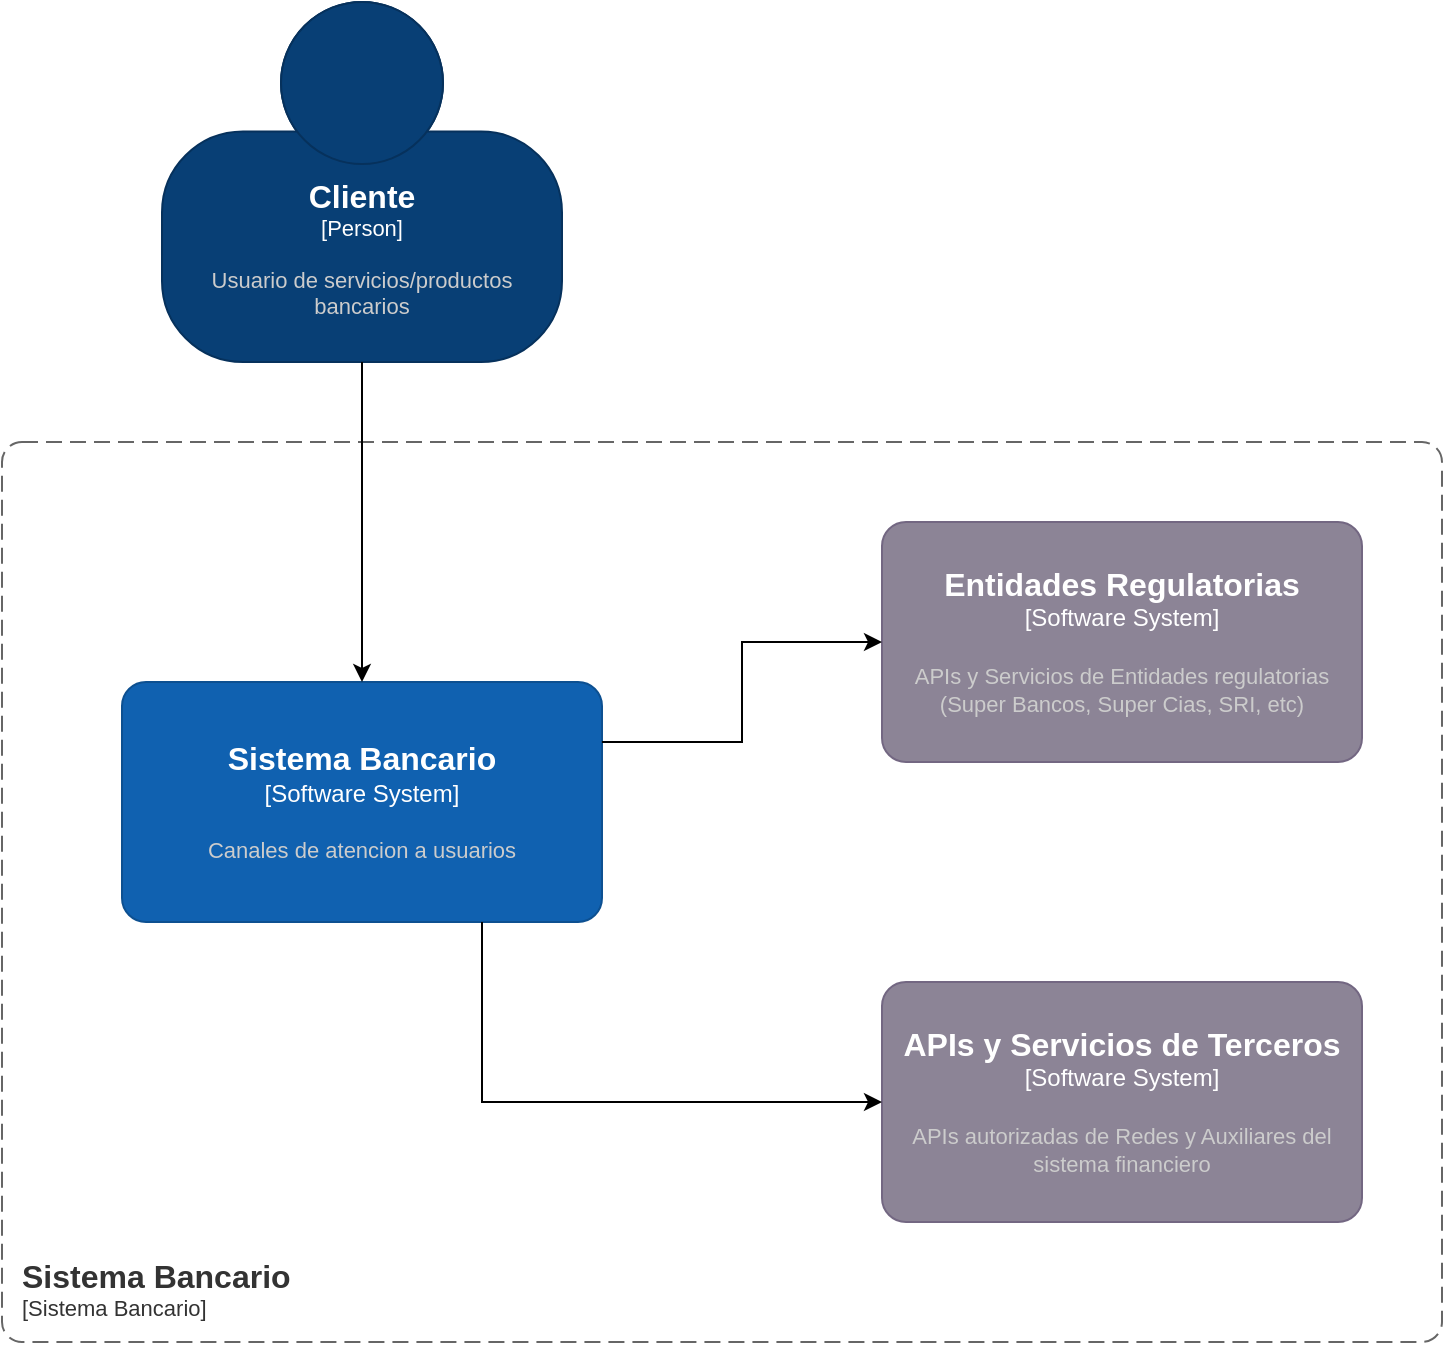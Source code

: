 <mxfile version="28.2.5" pages="3">
  <diagram name="Contexto" id="REt1OnQZIeGm6Y0kzGd5">
    <mxGraphModel dx="2143" dy="943" grid="1" gridSize="10" guides="1" tooltips="1" connect="1" arrows="1" fold="1" page="1" pageScale="1" pageWidth="827" pageHeight="1169" math="0" shadow="0">
      <root>
        <mxCell id="0" />
        <mxCell id="1" parent="0" />
        <object placeholders="1" c4Name="Sistema Bancario" c4Type="SystemScopeBoundary" c4Application="Sistema Bancario" label="&lt;font style=&quot;font-size: 16px&quot;&gt;&lt;b&gt;&lt;div style=&quot;text-align: left&quot;&gt;%c4Name%&lt;/div&gt;&lt;/b&gt;&lt;/font&gt;&lt;div style=&quot;text-align: left&quot;&gt;[%c4Application%]&lt;/div&gt;" id="plunJVfpewmC4f6KRWSO-1">
          <mxCell style="rounded=1;fontSize=11;whiteSpace=wrap;html=1;dashed=1;arcSize=20;fillColor=none;strokeColor=#666666;fontColor=#333333;labelBackgroundColor=none;align=left;verticalAlign=bottom;labelBorderColor=none;spacingTop=0;spacing=10;dashPattern=8 4;metaEdit=1;rotatable=0;perimeter=rectanglePerimeter;noLabel=0;labelPadding=0;allowArrows=0;connectable=0;expand=0;recursiveResize=0;editable=1;pointerEvents=0;absoluteArcSize=1;points=[[0.25,0,0],[0.5,0,0],[0.75,0,0],[1,0.25,0],[1,0.5,0],[1,0.75,0],[0.75,1,0],[0.5,1,0],[0.25,1,0],[0,0.75,0],[0,0.5,0],[0,0.25,0]];" vertex="1" parent="1">
            <mxGeometry x="40" y="320" width="720" height="450" as="geometry" />
          </mxCell>
        </object>
        <object placeholders="1" c4Name="Cliente" c4Type="Person" c4Description="Usuario de servicios/productos bancarios" label="&lt;font style=&quot;font-size: 16px&quot;&gt;&lt;b&gt;%c4Name%&lt;/b&gt;&lt;/font&gt;&lt;div&gt;[%c4Type%]&lt;/div&gt;&lt;br&gt;&lt;div&gt;&lt;font style=&quot;font-size: 11px&quot;&gt;&lt;font color=&quot;#cccccc&quot;&gt;%c4Description%&lt;/font&gt;&lt;/div&gt;" id="plunJVfpewmC4f6KRWSO-2">
          <mxCell style="html=1;fontSize=11;dashed=0;whiteSpace=wrap;fillColor=#083F75;strokeColor=#06315C;fontColor=#ffffff;shape=mxgraph.c4.person2;align=center;metaEdit=1;points=[[0.5,0,0],[1,0.5,0],[1,0.75,0],[0.75,1,0],[0.5,1,0],[0.25,1,0],[0,0.75,0],[0,0.5,0]];resizable=0;" vertex="1" parent="1">
            <mxGeometry x="120" y="100" width="200" height="180" as="geometry" />
          </mxCell>
        </object>
        <object placeholders="1" c4Name="Sistema Bancario" c4Type="Software System" c4Description="Canales de atencion a usuarios" label="&lt;font style=&quot;font-size: 16px&quot;&gt;&lt;b&gt;%c4Name%&lt;/b&gt;&lt;/font&gt;&lt;div&gt;[%c4Type%]&lt;/div&gt;&lt;br&gt;&lt;div&gt;&lt;font style=&quot;font-size: 11px&quot;&gt;&lt;font color=&quot;#cccccc&quot;&gt;%c4Description%&lt;/font&gt;&lt;/div&gt;" id="plunJVfpewmC4f6KRWSO-3">
          <mxCell style="rounded=1;whiteSpace=wrap;html=1;labelBackgroundColor=none;fillColor=#1061B0;fontColor=#ffffff;align=center;arcSize=10;strokeColor=#0D5091;metaEdit=1;resizable=0;points=[[0.25,0,0],[0.5,0,0],[0.75,0,0],[1,0.25,0],[1,0.5,0],[1,0.75,0],[0.75,1,0],[0.5,1,0],[0.25,1,0],[0,0.75,0],[0,0.5,0],[0,0.25,0]];" vertex="1" parent="1">
            <mxGeometry x="100" y="440" width="240" height="120" as="geometry" />
          </mxCell>
        </object>
        <object placeholders="1" c4Name="Entidades Regulatorias" c4Type="Software System" c4Description="APIs y Servicios de Entidades regulatorias (Super Bancos, Super Cias, SRI, etc)" label="&lt;font style=&quot;font-size: 16px&quot;&gt;&lt;b&gt;%c4Name%&lt;/b&gt;&lt;/font&gt;&lt;div&gt;[%c4Type%]&lt;/div&gt;&lt;br&gt;&lt;div&gt;&lt;font style=&quot;font-size: 11px&quot;&gt;&lt;font color=&quot;#cccccc&quot;&gt;%c4Description%&lt;/font&gt;&lt;/div&gt;" id="plunJVfpewmC4f6KRWSO-4">
          <mxCell style="rounded=1;whiteSpace=wrap;html=1;labelBackgroundColor=none;fillColor=#8C8496;fontColor=#ffffff;align=center;arcSize=10;strokeColor=#736782;metaEdit=1;resizable=0;points=[[0.25,0,0],[0.5,0,0],[0.75,0,0],[1,0.25,0],[1,0.5,0],[1,0.75,0],[0.75,1,0],[0.5,1,0],[0.25,1,0],[0,0.75,0],[0,0.5,0],[0,0.25,0]];" vertex="1" parent="1">
            <mxGeometry x="480" y="360" width="240" height="120" as="geometry" />
          </mxCell>
        </object>
        <object placeholders="1" c4Name="APIs y Servicios de Terceros" c4Type="Software System" c4Description="APIs autorizadas de Redes y Auxiliares del sistema financiero" label="&lt;font style=&quot;font-size: 16px&quot;&gt;&lt;b&gt;%c4Name%&lt;/b&gt;&lt;/font&gt;&lt;div&gt;[%c4Type%]&lt;/div&gt;&lt;br&gt;&lt;div&gt;&lt;font style=&quot;font-size: 11px&quot;&gt;&lt;font color=&quot;#cccccc&quot;&gt;%c4Description%&lt;/font&gt;&lt;/div&gt;" id="plunJVfpewmC4f6KRWSO-5">
          <mxCell style="rounded=1;whiteSpace=wrap;html=1;labelBackgroundColor=none;fillColor=#8C8496;fontColor=#ffffff;align=center;arcSize=10;strokeColor=#736782;metaEdit=1;resizable=0;points=[[0.25,0,0],[0.5,0,0],[0.75,0,0],[1,0.25,0],[1,0.5,0],[1,0.75,0],[0.75,1,0],[0.5,1,0],[0.25,1,0],[0,0.75,0],[0,0.5,0],[0,0.25,0]];" vertex="1" parent="1">
            <mxGeometry x="480" y="590" width="240" height="120" as="geometry" />
          </mxCell>
        </object>
        <mxCell id="plunJVfpewmC4f6KRWSO-6" style="edgeStyle=orthogonalEdgeStyle;rounded=0;orthogonalLoop=1;jettySize=auto;html=1;entryX=0.5;entryY=0;entryDx=0;entryDy=0;entryPerimeter=0;" edge="1" parent="1" source="plunJVfpewmC4f6KRWSO-2" target="plunJVfpewmC4f6KRWSO-3">
          <mxGeometry relative="1" as="geometry" />
        </mxCell>
        <mxCell id="plunJVfpewmC4f6KRWSO-7" style="edgeStyle=orthogonalEdgeStyle;rounded=0;orthogonalLoop=1;jettySize=auto;html=1;exitX=1;exitY=0.25;exitDx=0;exitDy=0;exitPerimeter=0;entryX=0;entryY=0.5;entryDx=0;entryDy=0;entryPerimeter=0;" edge="1" parent="1" source="plunJVfpewmC4f6KRWSO-3" target="plunJVfpewmC4f6KRWSO-4">
          <mxGeometry relative="1" as="geometry" />
        </mxCell>
        <mxCell id="plunJVfpewmC4f6KRWSO-8" style="edgeStyle=orthogonalEdgeStyle;rounded=0;orthogonalLoop=1;jettySize=auto;html=1;exitX=0.75;exitY=1;exitDx=0;exitDy=0;exitPerimeter=0;entryX=0;entryY=0.5;entryDx=0;entryDy=0;entryPerimeter=0;" edge="1" parent="1" source="plunJVfpewmC4f6KRWSO-3" target="plunJVfpewmC4f6KRWSO-5">
          <mxGeometry relative="1" as="geometry" />
        </mxCell>
      </root>
    </mxGraphModel>
  </diagram>
  <diagram name="Contenedores" id="vDhIhPHvvt-vUG1-oI7z">
    <mxGraphModel dx="2329" dy="1138" grid="1" gridSize="10" guides="1" tooltips="1" connect="1" arrows="1" fold="1" page="1" pageScale="1" pageWidth="827" pageHeight="1169" math="0" shadow="0">
      <root>
        <mxCell id="PppZcpFFjANqazGu-nlx-0" />
        <mxCell id="PppZcpFFjANqazGu-nlx-1" parent="PppZcpFFjANqazGu-nlx-0" />
        <mxCell id="PppZcpFFjANqazGu-nlx-2" style="edgeStyle=orthogonalEdgeStyle;rounded=0;orthogonalLoop=1;jettySize=auto;html=1;" edge="1" parent="PppZcpFFjANqazGu-nlx-1" source="PppZcpFFjANqazGu-nlx-3">
          <mxGeometry relative="1" as="geometry">
            <mxPoint x="160" y="300" as="targetPoint" />
          </mxGeometry>
        </mxCell>
        <object placeholders="1" c4Name="Cliente" c4Type="Person" c4Description="Usuario de servicios/productos bancarios" label="&lt;font style=&quot;font-size: 16px&quot;&gt;&lt;b&gt;%c4Name%&lt;/b&gt;&lt;/font&gt;&lt;div&gt;[%c4Type%]&lt;/div&gt;&lt;br&gt;&lt;div&gt;&lt;font style=&quot;font-size: 11px&quot;&gt;&lt;font color=&quot;#cccccc&quot;&gt;%c4Description%&lt;/font&gt;&lt;/div&gt;" id="PppZcpFFjANqazGu-nlx-3">
          <mxCell style="html=1;fontSize=11;dashed=0;whiteSpace=wrap;fillColor=#083F75;strokeColor=#06315C;fontColor=#ffffff;shape=mxgraph.c4.person2;align=center;metaEdit=1;points=[[0.5,0,0],[1,0.5,0],[1,0.75,0],[0.75,1,0],[0.5,1,0],[0.25,1,0],[0,0.75,0],[0,0.5,0]];resizable=0;" vertex="1" parent="PppZcpFFjANqazGu-nlx-1">
            <mxGeometry x="60" y="40" width="200" height="180" as="geometry" />
          </mxCell>
        </object>
        <object placeholders="1" c4Name="Sistema Bancario" c4Type="SystemScopeBoundary" c4Application="Contenedores de mi Sistema Bancario" label="&lt;font style=&quot;font-size: 16px&quot;&gt;&lt;b&gt;&lt;div style=&quot;text-align: left&quot;&gt;%c4Name%&lt;/div&gt;&lt;/b&gt;&lt;/font&gt;&lt;div style=&quot;text-align: left&quot;&gt;[%c4Application%]&lt;/div&gt;" id="PppZcpFFjANqazGu-nlx-4">
          <mxCell style="rounded=1;fontSize=11;whiteSpace=wrap;html=1;dashed=1;arcSize=20;fillColor=none;strokeColor=#666666;fontColor=#333333;labelBackgroundColor=none;align=left;verticalAlign=bottom;labelBorderColor=none;spacingTop=0;spacing=10;dashPattern=8 4;metaEdit=1;rotatable=0;perimeter=rectanglePerimeter;noLabel=0;labelPadding=0;allowArrows=0;connectable=0;expand=0;recursiveResize=0;editable=1;pointerEvents=0;absoluteArcSize=1;points=[[0.25,0,0],[0.5,0,0],[0.75,0,0],[1,0.25,0],[1,0.5,0],[1,0.75,0],[0.75,1,0],[0.5,1,0],[0.25,1,0],[0,0.75,0],[0,0.5,0],[0,0.25,0]];" vertex="1" parent="PppZcpFFjANqazGu-nlx-1">
            <mxGeometry x="40" y="300" width="1300" height="920" as="geometry" />
          </mxCell>
        </object>
        <object placeholders="1" c4Name="Entidades Regulatorias" c4Type="Software System" c4Description="APIs y Servicios de Entidades regulatorias (Super Bancos, Super Cias, SRI, etc)" label="&lt;font style=&quot;font-size: 16px&quot;&gt;&lt;b&gt;%c4Name%&lt;/b&gt;&lt;/font&gt;&lt;div&gt;[%c4Type%]&lt;/div&gt;&lt;br&gt;&lt;div&gt;&lt;font style=&quot;font-size: 11px&quot;&gt;&lt;font color=&quot;#cccccc&quot;&gt;%c4Description%&lt;/font&gt;&lt;/div&gt;" id="PppZcpFFjANqazGu-nlx-5">
          <mxCell style="rounded=1;whiteSpace=wrap;html=1;labelBackgroundColor=none;fillColor=#8C8496;fontColor=#ffffff;align=center;arcSize=10;strokeColor=#736782;metaEdit=1;resizable=0;points=[[0.25,0,0],[0.5,0,0],[0.75,0,0],[1,0.25,0],[1,0.5,0],[1,0.75,0],[0.75,1,0],[0.5,1,0],[0.25,1,0],[0,0.75,0],[0,0.5,0],[0,0.25,0]];" vertex="1" parent="PppZcpFFjANqazGu-nlx-1">
            <mxGeometry x="1550" y="540" width="240" height="120" as="geometry" />
          </mxCell>
        </object>
        <object placeholders="1" c4Name="APIs y Servicios de Terceros" c4Type="Software System" c4Description="APIs autorizadas de Redes y Auxiliares del sistema financiero" label="&lt;font style=&quot;font-size: 16px&quot;&gt;&lt;b&gt;%c4Name%&lt;/b&gt;&lt;/font&gt;&lt;div&gt;[%c4Type%]&lt;/div&gt;&lt;br&gt;&lt;div&gt;&lt;font style=&quot;font-size: 11px&quot;&gt;&lt;font color=&quot;#cccccc&quot;&gt;%c4Description%&lt;/font&gt;&lt;/div&gt;" id="PppZcpFFjANqazGu-nlx-6">
          <mxCell style="rounded=1;whiteSpace=wrap;html=1;labelBackgroundColor=none;fillColor=#8C8496;fontColor=#ffffff;align=center;arcSize=10;strokeColor=#736782;metaEdit=1;resizable=0;points=[[0.25,0,0],[0.5,0,0],[0.75,0,0],[1,0.25,0],[1,0.5,0],[1,0.75,0],[0.75,1,0],[0.5,1,0],[0.25,1,0],[0,0.75,0],[0,0.5,0],[0,0.25,0]];" vertex="1" parent="PppZcpFFjANqazGu-nlx-1">
            <mxGeometry x="1550" y="850" width="240" height="120" as="geometry" />
          </mxCell>
        </object>
        <object placeholders="1" c4Name="Banca Web" c4Type="Container" c4Technology="Spring, Angular, HTML5, JS" c4Description="Interfaz de cliente para la Banca Web" label="&lt;font style=&quot;font-size: 16px&quot;&gt;&lt;b&gt;%c4Name%&lt;/b&gt;&lt;/font&gt;&lt;div&gt;[%c4Type%: %c4Technology%]&lt;/div&gt;&lt;br&gt;&lt;div&gt;&lt;font style=&quot;font-size: 11px&quot;&gt;&lt;font color=&quot;#E6E6E6&quot;&gt;%c4Description%&lt;/font&gt;&lt;/div&gt;" id="PppZcpFFjANqazGu-nlx-7">
          <mxCell style="rounded=1;whiteSpace=wrap;html=1;fontSize=11;labelBackgroundColor=none;fillColor=#23A2D9;fontColor=#ffffff;align=center;arcSize=10;strokeColor=#0E7DAD;metaEdit=1;resizable=0;points=[[0.25,0,0],[0.5,0,0],[0.75,0,0],[1,0.25,0],[1,0.5,0],[1,0.75,0],[0.75,1,0],[0.5,1,0],[0.25,1,0],[0,0.75,0],[0,0.5,0],[0,0.25,0]];" vertex="1" parent="PppZcpFFjANqazGu-nlx-1">
            <mxGeometry x="120" y="360" width="240" height="120" as="geometry" />
          </mxCell>
        </object>
        <object placeholders="1" c4Name="Banca Movil" c4Type="Container" c4Technology="Swift / Kotlin" c4Description="App cliente para la Banca Movil" label="&lt;font style=&quot;font-size: 16px&quot;&gt;&lt;b&gt;%c4Name%&lt;/b&gt;&lt;/font&gt;&lt;div&gt;[%c4Type%: %c4Technology%]&lt;/div&gt;&lt;br&gt;&lt;div&gt;&lt;font style=&quot;font-size: 11px&quot;&gt;&lt;font color=&quot;#E6E6E6&quot;&gt;%c4Description%&lt;/font&gt;&lt;/div&gt;" id="PppZcpFFjANqazGu-nlx-8">
          <mxCell style="rounded=1;whiteSpace=wrap;html=1;fontSize=11;labelBackgroundColor=none;fillColor=#23A2D9;fontColor=#ffffff;align=center;arcSize=10;strokeColor=#0E7DAD;metaEdit=1;resizable=0;points=[[0.25,0,0],[0.5,0,0],[0.75,0,0],[1,0.25,0],[1,0.5,0],[1,0.75,0],[0.75,1,0],[0.5,1,0],[0.25,1,0],[0,0.75,0],[0,0.5,0],[0,0.25,0]];" vertex="1" parent="PppZcpFFjANqazGu-nlx-1">
            <mxGeometry x="560" y="360" width="240" height="120" as="geometry" />
          </mxCell>
        </object>
        <object placeholders="1" c4Name="Prevencion de Fraudes" c4Type="Container" c4Technology="Python / ML / Sentinel" c4Description="Analisis de fraude en tiempo real" label="&lt;font style=&quot;font-size: 16px&quot;&gt;&lt;b&gt;%c4Name%&lt;/b&gt;&lt;/font&gt;&lt;div&gt;[%c4Type%: %c4Technology%]&lt;/div&gt;&lt;br&gt;&lt;div&gt;&lt;font style=&quot;font-size: 11px&quot;&gt;&lt;font color=&quot;#E6E6E6&quot;&gt;%c4Description%&lt;/font&gt;&lt;/div&gt;" id="PppZcpFFjANqazGu-nlx-9">
          <mxCell style="rounded=1;whiteSpace=wrap;html=1;fontSize=11;labelBackgroundColor=none;fillColor=#23A2D9;fontColor=#ffffff;align=center;arcSize=10;strokeColor=#0E7DAD;metaEdit=1;resizable=0;points=[[0.25,0,0],[0.5,0,0],[0.75,0,0],[1,0.25,0],[1,0.5,0],[1,0.75,0],[0.75,1,0],[0.5,1,0],[0.25,1,0],[0,0.75,0],[0,0.5,0],[0,0.25,0]];" vertex="1" parent="PppZcpFFjANqazGu-nlx-1">
            <mxGeometry x="990" y="790" width="240" height="120" as="geometry" />
          </mxCell>
        </object>
        <object placeholders="1" c4Name="Gestion de Riesgo" c4Type="Container" c4Technology="Java / Spring" c4Description="Analisis de riesgo crediticio y operativo" label="&lt;font style=&quot;font-size: 16px&quot;&gt;&lt;b&gt;%c4Name%&lt;/b&gt;&lt;/font&gt;&lt;div&gt;[%c4Type%: %c4Technology%]&lt;/div&gt;&lt;br&gt;&lt;div&gt;&lt;font style=&quot;font-size: 11px&quot;&gt;&lt;font color=&quot;#E6E6E6&quot;&gt;%c4Description%&lt;/font&gt;&lt;/div&gt;" id="PppZcpFFjANqazGu-nlx-10">
          <mxCell style="rounded=1;whiteSpace=wrap;html=1;fontSize=11;labelBackgroundColor=none;fillColor=#23A2D9;fontColor=#ffffff;align=center;arcSize=10;strokeColor=#0E7DAD;metaEdit=1;resizable=0;points=[[0.25,0,0],[0.5,0,0],[0.75,0,0],[1,0.25,0],[1,0.5,0],[1,0.75,0],[0.75,1,0],[0.5,1,0],[0.25,1,0],[0,0.75,0],[0,0.5,0],[0,0.25,0]];" vertex="1" parent="PppZcpFFjANqazGu-nlx-1">
            <mxGeometry x="990" y="600" width="240" height="120" as="geometry" />
          </mxCell>
        </object>
        <object placeholders="1" c4Name="Gestion de Identidades" c4Type="Container" c4Technology="LDAP / AWS Cognito" c4Description="IAM, SSO, OAuth, OpenID" label="&lt;font style=&quot;font-size: 16px&quot;&gt;&lt;b&gt;%c4Name%&lt;/b&gt;&lt;/font&gt;&lt;div&gt;[%c4Type%: %c4Technology%]&lt;/div&gt;&lt;br&gt;&lt;div&gt;&lt;font style=&quot;font-size: 11px&quot;&gt;&lt;font color=&quot;#E6E6E6&quot;&gt;%c4Description%&lt;/font&gt;&lt;/div&gt;" id="PppZcpFFjANqazGu-nlx-11">
          <mxCell style="rounded=1;whiteSpace=wrap;html=1;fontSize=11;labelBackgroundColor=none;fillColor=#23A2D9;fontColor=#ffffff;align=center;arcSize=10;strokeColor=#0E7DAD;metaEdit=1;resizable=0;points=[[0.25,0,0],[0.5,0,0],[0.75,0,0],[1,0.25,0],[1,0.5,0],[1,0.75,0],[0.75,1,0],[0.5,1,0],[0.25,1,0],[0,0.75,0],[0,0.5,0],[0,0.25,0]];" vertex="1" parent="PppZcpFFjANqazGu-nlx-1">
            <mxGeometry x="990" y="420" width="240" height="120" as="geometry" />
          </mxCell>
        </object>
        <object placeholders="1" c4Type="Relationship" id="PppZcpFFjANqazGu-nlx-12">
          <mxCell style="endArrow=blockThin;html=1;fontSize=10;fontColor=#404040;strokeWidth=1;endFill=1;strokeColor=#828282;elbow=vertical;metaEdit=1;endSize=14;startSize=14;jumpStyle=arc;jumpSize=16;rounded=0;edgeStyle=orthogonalEdgeStyle;entryX=0;entryY=0.5;entryDx=0;entryDy=0;entryPerimeter=0;" edge="1" parent="PppZcpFFjANqazGu-nlx-1" target="PppZcpFFjANqazGu-nlx-5">
            <mxGeometry width="240" relative="1" as="geometry">
              <mxPoint x="1340" y="680" as="sourcePoint" />
              <mxPoint x="1420" y="630" as="targetPoint" />
            </mxGeometry>
          </mxCell>
        </object>
        <object placeholders="1" c4Type="Relationship" id="PppZcpFFjANqazGu-nlx-13">
          <mxCell style="endArrow=blockThin;html=1;fontSize=10;fontColor=#404040;strokeWidth=1;endFill=1;strokeColor=#828282;elbow=vertical;metaEdit=1;endSize=14;startSize=14;jumpStyle=arc;jumpSize=16;rounded=0;edgeStyle=orthogonalEdgeStyle;entryX=0;entryY=0.5;entryDx=0;entryDy=0;entryPerimeter=0;" edge="1" parent="PppZcpFFjANqazGu-nlx-1" target="PppZcpFFjANqazGu-nlx-6">
            <mxGeometry width="240" relative="1" as="geometry">
              <mxPoint x="1340" y="840" as="sourcePoint" />
              <mxPoint x="1420" y="870" as="targetPoint" />
            </mxGeometry>
          </mxCell>
        </object>
        <object placeholders="1" c4Name="Integración" c4Type="Container" c4Technology="API / ESB / Event Hub" c4Description="Integración basada en APIs, eventos y mensajeria" label="&lt;font style=&quot;font-size: 16px&quot;&gt;&lt;b&gt;%c4Name%&lt;/b&gt;&lt;/font&gt;&lt;div&gt;[%c4Type%: %c4Technology%]&lt;/div&gt;&lt;br&gt;&lt;div&gt;&lt;font style=&quot;font-size: 11px&quot;&gt;&lt;font color=&quot;#E6E6E6&quot;&gt;%c4Description%&lt;/font&gt;&lt;/div&gt;" id="PppZcpFFjANqazGu-nlx-14">
          <mxCell style="rounded=1;whiteSpace=wrap;html=1;fontSize=11;labelBackgroundColor=none;fillColor=#23A2D9;fontColor=#ffffff;align=center;arcSize=10;strokeColor=#0E7DAD;metaEdit=1;resizable=0;points=[[0.25,0,0],[0.5,0,0],[0.75,0,0],[1,0.25,0],[1,0.5,0],[1,0.75,0],[0.75,1,0],[0.5,1,0],[0.25,1,0],[0,0.75,0],[0,0.5,0],[0,0.25,0]];" vertex="1" parent="PppZcpFFjANqazGu-nlx-1">
            <mxGeometry x="350" y="660" width="240" height="120" as="geometry" />
          </mxCell>
        </object>
        <mxCell id="PppZcpFFjANqazGu-nlx-15" style="edgeStyle=orthogonalEdgeStyle;rounded=0;orthogonalLoop=1;jettySize=auto;html=1;exitX=0.5;exitY=1;exitDx=0;exitDy=0;exitPerimeter=0;entryX=0.25;entryY=0;entryDx=0;entryDy=0;entryPerimeter=0;" edge="1" parent="PppZcpFFjANqazGu-nlx-1" source="PppZcpFFjANqazGu-nlx-7" target="PppZcpFFjANqazGu-nlx-14">
          <mxGeometry relative="1" as="geometry" />
        </mxCell>
        <mxCell id="PppZcpFFjANqazGu-nlx-16" style="edgeStyle=orthogonalEdgeStyle;rounded=0;orthogonalLoop=1;jettySize=auto;html=1;entryX=0.75;entryY=0;entryDx=0;entryDy=0;entryPerimeter=0;" edge="1" parent="PppZcpFFjANqazGu-nlx-1" source="PppZcpFFjANqazGu-nlx-8" target="PppZcpFFjANqazGu-nlx-14">
          <mxGeometry relative="1" as="geometry" />
        </mxCell>
        <object placeholders="1" c4Name="Core Bancario Tradicional" c4Type="Container" c4Technology="COBOL, IBM i, Mainframe, legacy" c4Description="Core Bancario existente" label="&lt;font style=&quot;font-size: 16px&quot;&gt;&lt;b&gt;%c4Name%&lt;/b&gt;&lt;/font&gt;&lt;div&gt;[%c4Type%: %c4Technology%]&lt;/div&gt;&lt;br&gt;&lt;div&gt;&lt;font style=&quot;font-size: 11px&quot;&gt;&lt;font color=&quot;#E6E6E6&quot;&gt;%c4Description%&lt;/font&gt;&lt;/div&gt;" id="PppZcpFFjANqazGu-nlx-23">
          <mxCell style="rounded=1;whiteSpace=wrap;html=1;fontSize=11;labelBackgroundColor=none;fillColor=#23A2D9;fontColor=#ffffff;align=center;arcSize=10;strokeColor=#0E7DAD;metaEdit=1;resizable=0;points=[[0.25,0,0],[0.5,0,0],[0.75,0,0],[1,0.25,0],[1,0.5,0],[1,0.75,0],[0.75,1,0],[0.5,1,0],[0.25,1,0],[0,0.75,0],[0,0.5,0],[0,0.25,0]];" vertex="1" parent="PppZcpFFjANqazGu-nlx-1">
            <mxGeometry x="160" y="980" width="240" height="120" as="geometry" />
          </mxCell>
        </object>
        <object placeholders="1" c4Name="Core Bancario Digital" c4Type="Container" c4Technology="Microservicios / Java / Spring" c4Description="Procesa productos y servicios modernos" label="&lt;font style=&quot;font-size: 16px&quot;&gt;&lt;b&gt;%c4Name%&lt;/b&gt;&lt;/font&gt;&lt;div&gt;[%c4Type%: %c4Technology%]&lt;/div&gt;&lt;br&gt;&lt;div&gt;&lt;font style=&quot;font-size: 11px&quot;&gt;&lt;font color=&quot;#E6E6E6&quot;&gt;%c4Description%&lt;/font&gt;&lt;/div&gt;" id="PppZcpFFjANqazGu-nlx-24">
          <mxCell style="rounded=1;whiteSpace=wrap;html=1;fontSize=11;labelBackgroundColor=none;fillColor=#23A2D9;fontColor=#ffffff;align=center;arcSize=10;strokeColor=#0E7DAD;metaEdit=1;resizable=0;points=[[0.25,0,0],[0.5,0,0],[0.75,0,0],[1,0.25,0],[1,0.5,0],[1,0.75,0],[0.75,1,0],[0.5,1,0],[0.25,1,0],[0,0.75,0],[0,0.5,0],[0,0.25,0]];" vertex="1" parent="PppZcpFFjANqazGu-nlx-1">
            <mxGeometry x="530" y="980" width="240" height="120" as="geometry" />
          </mxCell>
        </object>
        <object placeholders="1" c4Name="Observabilidad / Monitoreo" c4Type="Container" c4Technology="Grafana / ELK / Prometheus" c4Description="Herramientas de observabilidad y alertas" label="&lt;font style=&quot;font-size: 16px&quot;&gt;&lt;b&gt;%c4Name%&lt;/b&gt;&lt;/font&gt;&lt;div&gt;[%c4Type%: %c4Technology%]&lt;/div&gt;&lt;br&gt;&lt;div&gt;&lt;font style=&quot;font-size: 11px&quot;&gt;&lt;font color=&quot;#E6E6E6&quot;&gt;%c4Description%&lt;/font&gt;&lt;/div&gt;" id="PppZcpFFjANqazGu-nlx-26">
          <mxCell style="rounded=1;whiteSpace=wrap;html=1;fontSize=11;labelBackgroundColor=none;fillColor=#23A2D9;fontColor=#ffffff;align=center;arcSize=10;strokeColor=#0E7DAD;metaEdit=1;resizable=0;points=[[0.25,0,0],[0.5,0,0],[0.75,0,0],[1,0.25,0],[1,0.5,0],[1,0.75,0],[0.75,1,0],[0.5,1,0],[0.25,1,0],[0,0.75,0],[0,0.5,0],[0,0.25,0]];" vertex="1" parent="PppZcpFFjANqazGu-nlx-1">
            <mxGeometry x="880" y="980" width="240" height="120" as="geometry" />
          </mxCell>
        </object>
        <mxCell id="CjneB7P0HmM3-Pf3Za_u-0" style="edgeStyle=orthogonalEdgeStyle;rounded=0;orthogonalLoop=1;jettySize=auto;html=1;exitX=0;exitY=0.5;exitDx=0;exitDy=0;exitPerimeter=0;entryX=0.5;entryY=0;entryDx=0;entryDy=0;entryPerimeter=0;" edge="1" parent="PppZcpFFjANqazGu-nlx-1" source="PppZcpFFjANqazGu-nlx-14" target="PppZcpFFjANqazGu-nlx-23">
          <mxGeometry relative="1" as="geometry" />
        </mxCell>
        <mxCell id="CjneB7P0HmM3-Pf3Za_u-1" style="edgeStyle=orthogonalEdgeStyle;rounded=0;orthogonalLoop=1;jettySize=auto;html=1;exitX=0.5;exitY=1;exitDx=0;exitDy=0;exitPerimeter=0;entryX=0;entryY=0.5;entryDx=0;entryDy=0;entryPerimeter=0;" edge="1" parent="PppZcpFFjANqazGu-nlx-1" source="PppZcpFFjANqazGu-nlx-14" target="PppZcpFFjANqazGu-nlx-24">
          <mxGeometry relative="1" as="geometry" />
        </mxCell>
        <mxCell id="CjneB7P0HmM3-Pf3Za_u-2" style="edgeStyle=orthogonalEdgeStyle;rounded=0;orthogonalLoop=1;jettySize=auto;html=1;exitX=1;exitY=0.25;exitDx=0;exitDy=0;exitPerimeter=0;entryX=0;entryY=0.75;entryDx=0;entryDy=0;entryPerimeter=0;" edge="1" parent="PppZcpFFjANqazGu-nlx-1" source="PppZcpFFjANqazGu-nlx-14" target="PppZcpFFjANqazGu-nlx-11">
          <mxGeometry relative="1" as="geometry" />
        </mxCell>
        <mxCell id="CjneB7P0HmM3-Pf3Za_u-4" style="edgeStyle=orthogonalEdgeStyle;rounded=0;orthogonalLoop=1;jettySize=auto;html=1;exitX=1;exitY=0.75;exitDx=0;exitDy=0;exitPerimeter=0;entryX=0;entryY=0.25;entryDx=0;entryDy=0;entryPerimeter=0;" edge="1" parent="PppZcpFFjANqazGu-nlx-1" source="PppZcpFFjANqazGu-nlx-14" target="PppZcpFFjANqazGu-nlx-9">
          <mxGeometry relative="1" as="geometry" />
        </mxCell>
        <mxCell id="CjneB7P0HmM3-Pf3Za_u-5" style="edgeStyle=orthogonalEdgeStyle;rounded=0;orthogonalLoop=1;jettySize=auto;html=1;exitX=0.75;exitY=1;exitDx=0;exitDy=0;exitPerimeter=0;entryX=0.25;entryY=0;entryDx=0;entryDy=0;entryPerimeter=0;" edge="1" parent="PppZcpFFjANqazGu-nlx-1" source="PppZcpFFjANqazGu-nlx-14" target="PppZcpFFjANqazGu-nlx-26">
          <mxGeometry relative="1" as="geometry" />
        </mxCell>
        <mxCell id="CjneB7P0HmM3-Pf3Za_u-6" style="edgeStyle=orthogonalEdgeStyle;rounded=0;orthogonalLoop=1;jettySize=auto;html=1;exitX=1;exitY=0.5;exitDx=0;exitDy=0;exitPerimeter=0;entryX=0;entryY=0.75;entryDx=0;entryDy=0;entryPerimeter=0;" edge="1" parent="PppZcpFFjANqazGu-nlx-1" source="PppZcpFFjANqazGu-nlx-14" target="PppZcpFFjANqazGu-nlx-10">
          <mxGeometry relative="1" as="geometry">
            <Array as="points">
              <mxPoint x="850" y="720" />
              <mxPoint x="850" y="690" />
            </Array>
          </mxGeometry>
        </mxCell>
      </root>
    </mxGraphModel>
  </diagram>
  <diagram name="Componentes" id="jgjK2DgacjD31RFvpfJE">
    <mxGraphModel dx="3203" dy="1565" grid="1" gridSize="10" guides="1" tooltips="1" connect="1" arrows="1" fold="1" page="1" pageScale="1" pageWidth="827" pageHeight="1169" math="0" shadow="0">
      <root>
        <mxCell id="0wjXexczI90-mAwkbEPR-0" />
        <mxCell id="0wjXexczI90-mAwkbEPR-1" parent="0wjXexczI90-mAwkbEPR-0" />
        <mxCell id="0wjXexczI90-mAwkbEPR-2" style="edgeStyle=orthogonalEdgeStyle;rounded=0;orthogonalLoop=1;jettySize=auto;html=1;" edge="1" parent="0wjXexczI90-mAwkbEPR-1" source="0wjXexczI90-mAwkbEPR-3">
          <mxGeometry relative="1" as="geometry">
            <mxPoint x="160" y="300" as="targetPoint" />
          </mxGeometry>
        </mxCell>
        <object placeholders="1" c4Name="Cliente" c4Type="Person" c4Description="Usuario de servicios/productos bancarios" label="&lt;font style=&quot;font-size: 16px&quot;&gt;&lt;b&gt;%c4Name%&lt;/b&gt;&lt;/font&gt;&lt;div&gt;[%c4Type%]&lt;/div&gt;&lt;br&gt;&lt;div&gt;&lt;font style=&quot;font-size: 11px&quot;&gt;&lt;font color=&quot;#cccccc&quot;&gt;%c4Description%&lt;/font&gt;&lt;/div&gt;" id="0wjXexczI90-mAwkbEPR-3">
          <mxCell style="html=1;fontSize=11;dashed=0;whiteSpace=wrap;fillColor=#083F75;strokeColor=#06315C;fontColor=#ffffff;shape=mxgraph.c4.person2;align=center;metaEdit=1;points=[[0.5,0,0],[1,0.5,0],[1,0.75,0],[0.75,1,0],[0.5,1,0],[0.25,1,0],[0,0.75,0],[0,0.5,0]];resizable=0;" vertex="1" parent="0wjXexczI90-mAwkbEPR-1">
            <mxGeometry x="60" y="40" width="200" height="180" as="geometry" />
          </mxCell>
        </object>
        <object placeholders="1" c4Name="Sistema Bancario" c4Type="SystemScopeBoundary" c4Application="Contenedores de mi Sistema Bancario" label="&lt;font style=&quot;font-size: 16px&quot;&gt;&lt;b&gt;&lt;div style=&quot;text-align: left&quot;&gt;%c4Name%&lt;/div&gt;&lt;/b&gt;&lt;/font&gt;&lt;div style=&quot;text-align: left&quot;&gt;[%c4Application%]&lt;/div&gt;" id="0wjXexczI90-mAwkbEPR-4">
          <mxCell style="rounded=1;fontSize=11;whiteSpace=wrap;html=1;dashed=1;arcSize=20;fillColor=none;strokeColor=#666666;fontColor=#333333;labelBackgroundColor=none;align=left;verticalAlign=bottom;labelBorderColor=none;spacingTop=0;spacing=10;dashPattern=8 4;metaEdit=1;rotatable=0;perimeter=rectanglePerimeter;noLabel=0;labelPadding=0;allowArrows=0;connectable=0;expand=0;recursiveResize=0;editable=1;pointerEvents=0;absoluteArcSize=1;points=[[0.25,0,0],[0.5,0,0],[0.75,0,0],[1,0.25,0],[1,0.5,0],[1,0.75,0],[0.75,1,0],[0.5,1,0],[0.25,1,0],[0,0.75,0],[0,0.5,0],[0,0.25,0]];" vertex="1" parent="0wjXexczI90-mAwkbEPR-1">
            <mxGeometry x="40" y="300" width="2510" height="1360" as="geometry" />
          </mxCell>
        </object>
        <object placeholders="1" c4Name="Entidades Regulatorias" c4Type="Software System" c4Description="APIs y Servicios de Entidades regulatorias (Super Bancos, Super Cias, SRI, etc)" label="&lt;font style=&quot;font-size: 16px&quot;&gt;&lt;b&gt;%c4Name%&lt;/b&gt;&lt;/font&gt;&lt;div&gt;[%c4Type%]&lt;/div&gt;&lt;br&gt;&lt;div&gt;&lt;font style=&quot;font-size: 11px&quot;&gt;&lt;font color=&quot;#cccccc&quot;&gt;%c4Description%&lt;/font&gt;&lt;/div&gt;" id="0wjXexczI90-mAwkbEPR-5">
          <mxCell style="rounded=1;whiteSpace=wrap;html=1;labelBackgroundColor=none;fillColor=#8C8496;fontColor=#ffffff;align=center;arcSize=10;strokeColor=#736782;metaEdit=1;resizable=0;points=[[0.25,0,0],[0.5,0,0],[0.75,0,0],[1,0.25,0],[1,0.5,0],[1,0.75,0],[0.75,1,0],[0.5,1,0],[0.25,1,0],[0,0.75,0],[0,0.5,0],[0,0.25,0]];" vertex="1" parent="0wjXexczI90-mAwkbEPR-1">
            <mxGeometry x="2760" y="390" width="240" height="120" as="geometry" />
          </mxCell>
        </object>
        <object placeholders="1" c4Name="APIs y Servicios de Terceros" c4Type="Software System" c4Description="APIs autorizadas de Redes y Auxiliares del sistema financiero" label="&lt;font style=&quot;font-size: 16px&quot;&gt;&lt;b&gt;%c4Name%&lt;/b&gt;&lt;/font&gt;&lt;div&gt;[%c4Type%]&lt;/div&gt;&lt;br&gt;&lt;div&gt;&lt;font style=&quot;font-size: 11px&quot;&gt;&lt;font color=&quot;#cccccc&quot;&gt;%c4Description%&lt;/font&gt;&lt;/div&gt;" id="0wjXexczI90-mAwkbEPR-6">
          <mxCell style="rounded=1;whiteSpace=wrap;html=1;labelBackgroundColor=none;fillColor=#8C8496;fontColor=#ffffff;align=center;arcSize=10;strokeColor=#736782;metaEdit=1;resizable=0;points=[[0.25,0,0],[0.5,0,0],[0.75,0,0],[1,0.25,0],[1,0.5,0],[1,0.75,0],[0.75,1,0],[0.5,1,0],[0.25,1,0],[0,0.75,0],[0,0.5,0],[0,0.25,0]];" vertex="1" parent="0wjXexczI90-mAwkbEPR-1">
            <mxGeometry x="2760" y="910" width="240" height="120" as="geometry" />
          </mxCell>
        </object>
        <object placeholders="1" c4Name="Banca Web" c4Type="Container" c4Technology="Spring, Angular, HTML5, JS" c4Description="Interfaz de cliente para la Banca Web" label="&lt;font style=&quot;font-size: 16px&quot;&gt;&lt;b&gt;%c4Name%&lt;/b&gt;&lt;/font&gt;&lt;div&gt;[%c4Type%: %c4Technology%]&lt;/div&gt;&lt;br&gt;&lt;div&gt;&lt;font style=&quot;font-size: 11px&quot;&gt;&lt;font color=&quot;#E6E6E6&quot;&gt;%c4Description%&lt;/font&gt;&lt;/div&gt;" id="0wjXexczI90-mAwkbEPR-7">
          <mxCell style="rounded=1;whiteSpace=wrap;html=1;fontSize=11;labelBackgroundColor=none;fillColor=#23A2D9;fontColor=#ffffff;align=center;arcSize=10;strokeColor=#0E7DAD;metaEdit=1;resizable=0;points=[[0.25,0,0],[0.5,0,0],[0.75,0,0],[1,0.25,0],[1,0.5,0],[1,0.75,0],[0.75,1,0],[0.5,1,0],[0.25,1,0],[0,0.75,0],[0,0.5,0],[0,0.25,0]];" vertex="1" parent="0wjXexczI90-mAwkbEPR-1">
            <mxGeometry x="700" y="340" width="240" height="120" as="geometry" />
          </mxCell>
        </object>
        <object placeholders="1" c4Name="Banca Movil" c4Type="Container" c4Technology="Swift / Kotlin" c4Description="App cliente para la Banca Movil" label="&lt;font style=&quot;font-size: 16px&quot;&gt;&lt;b&gt;%c4Name%&lt;/b&gt;&lt;/font&gt;&lt;div&gt;[%c4Type%: %c4Technology%]&lt;/div&gt;&lt;br&gt;&lt;div&gt;&lt;font style=&quot;font-size: 11px&quot;&gt;&lt;font color=&quot;#E6E6E6&quot;&gt;%c4Description%&lt;/font&gt;&lt;/div&gt;" id="0wjXexczI90-mAwkbEPR-8">
          <mxCell style="rounded=1;whiteSpace=wrap;html=1;fontSize=11;labelBackgroundColor=none;fillColor=#23A2D9;fontColor=#ffffff;align=center;arcSize=10;strokeColor=#0E7DAD;metaEdit=1;resizable=0;points=[[0.25,0,0],[0.5,0,0],[0.75,0,0],[1,0.25,0],[1,0.5,0],[1,0.75,0],[0.75,1,0],[0.5,1,0],[0.25,1,0],[0,0.75,0],[0,0.5,0],[0,0.25,0]];" vertex="1" parent="0wjXexczI90-mAwkbEPR-1">
            <mxGeometry x="1290" y="340" width="240" height="120" as="geometry" />
          </mxCell>
        </object>
        <object placeholders="1" c4Name="Prevencion de Fraudes" c4Type="Container" c4Technology="Python / ML / Sentinel" c4Description="Analisis de fraude en tiempo real" label="&lt;font style=&quot;font-size: 16px&quot;&gt;&lt;b&gt;%c4Name%&lt;/b&gt;&lt;/font&gt;&lt;div&gt;[%c4Type%: %c4Technology%]&lt;/div&gt;&lt;br&gt;&lt;div&gt;&lt;font style=&quot;font-size: 11px&quot;&gt;&lt;font color=&quot;#E6E6E6&quot;&gt;%c4Description%&lt;/font&gt;&lt;/div&gt;" id="0wjXexczI90-mAwkbEPR-9">
          <mxCell style="rounded=1;whiteSpace=wrap;html=1;fontSize=11;labelBackgroundColor=none;fillColor=#23A2D9;fontColor=#ffffff;align=center;arcSize=10;strokeColor=#0E7DAD;metaEdit=1;resizable=0;points=[[0.25,0,0],[0.5,0,0],[0.75,0,0],[1,0.25,0],[1,0.5,0],[1,0.75,0],[0.75,1,0],[0.5,1,0],[0.25,1,0],[0,0.75,0],[0,0.5,0],[0,0.25,0]];" vertex="1" parent="0wjXexczI90-mAwkbEPR-1">
            <mxGeometry x="2194" y="870" width="240" height="120" as="geometry" />
          </mxCell>
        </object>
        <object placeholders="1" c4Name="Gestion de Riesgo" c4Type="Container" c4Technology="Java / Spring" c4Description="Analisis de riesgo crediticio y operativo" label="&lt;font style=&quot;font-size: 16px&quot;&gt;&lt;b&gt;%c4Name%&lt;/b&gt;&lt;/font&gt;&lt;div&gt;[%c4Type%: %c4Technology%]&lt;/div&gt;&lt;br&gt;&lt;div&gt;&lt;font style=&quot;font-size: 11px&quot;&gt;&lt;font color=&quot;#E6E6E6&quot;&gt;%c4Description%&lt;/font&gt;&lt;/div&gt;" id="0wjXexczI90-mAwkbEPR-10">
          <mxCell style="rounded=1;whiteSpace=wrap;html=1;fontSize=11;labelBackgroundColor=none;fillColor=#23A2D9;fontColor=#ffffff;align=center;arcSize=10;strokeColor=#0E7DAD;metaEdit=1;resizable=0;points=[[0.25,0,0],[0.5,0,0],[0.75,0,0],[1,0.25,0],[1,0.5,0],[1,0.75,0],[0.75,1,0],[0.5,1,0],[0.25,1,0],[0,0.75,0],[0,0.5,0],[0,0.25,0]];" vertex="1" parent="0wjXexczI90-mAwkbEPR-1">
            <mxGeometry x="2194" y="630" width="240" height="120" as="geometry" />
          </mxCell>
        </object>
        <object placeholders="1" c4Name="Gestion de Identidades" c4Type="Container" c4Technology="LDAP / AWS Cognito" c4Description="IAM, SSO, OAuth, OpenID" label="&lt;font style=&quot;font-size: 16px&quot;&gt;&lt;b&gt;%c4Name%&lt;/b&gt;&lt;/font&gt;&lt;div&gt;[%c4Type%: %c4Technology%]&lt;/div&gt;&lt;br&gt;&lt;div&gt;&lt;font style=&quot;font-size: 11px&quot;&gt;&lt;font color=&quot;#E6E6E6&quot;&gt;%c4Description%&lt;/font&gt;&lt;/div&gt;" id="0wjXexczI90-mAwkbEPR-11">
          <mxCell style="rounded=1;whiteSpace=wrap;html=1;fontSize=11;labelBackgroundColor=none;fillColor=#23A2D9;fontColor=#ffffff;align=center;arcSize=10;strokeColor=#0E7DAD;metaEdit=1;resizable=0;points=[[0.25,0,0],[0.5,0,0],[0.75,0,0],[1,0.25,0],[1,0.5,0],[1,0.75,0],[0.75,1,0],[0.5,1,0],[0.25,1,0],[0,0.75,0],[0,0.5,0],[0,0.25,0]];" vertex="1" parent="0wjXexczI90-mAwkbEPR-1">
            <mxGeometry x="2194" y="420" width="240" height="120" as="geometry" />
          </mxCell>
        </object>
        <object placeholders="1" c4Type="Relationship" id="0wjXexczI90-mAwkbEPR-12">
          <mxCell style="endArrow=blockThin;html=1;fontSize=10;fontColor=#404040;strokeWidth=1;endFill=1;strokeColor=#828282;elbow=vertical;metaEdit=1;endSize=14;startSize=14;jumpStyle=arc;jumpSize=16;rounded=0;edgeStyle=orthogonalEdgeStyle;entryX=0;entryY=0.5;entryDx=0;entryDy=0;entryPerimeter=0;" edge="1" parent="0wjXexczI90-mAwkbEPR-1" target="0wjXexczI90-mAwkbEPR-5">
            <mxGeometry width="240" relative="1" as="geometry">
              <mxPoint x="2550" y="530" as="sourcePoint" />
              <mxPoint x="2630" y="480" as="targetPoint" />
            </mxGeometry>
          </mxCell>
        </object>
        <object placeholders="1" c4Type="Relationship" id="0wjXexczI90-mAwkbEPR-13">
          <mxCell style="endArrow=blockThin;html=1;fontSize=10;fontColor=#404040;strokeWidth=1;endFill=1;strokeColor=#828282;elbow=vertical;metaEdit=1;endSize=14;startSize=14;jumpStyle=arc;jumpSize=16;rounded=0;edgeStyle=orthogonalEdgeStyle;entryX=0;entryY=0.5;entryDx=0;entryDy=0;entryPerimeter=0;" edge="1" parent="0wjXexczI90-mAwkbEPR-1" target="0wjXexczI90-mAwkbEPR-6">
            <mxGeometry width="240" relative="1" as="geometry">
              <mxPoint x="2550" y="900" as="sourcePoint" />
              <mxPoint x="2630" y="930" as="targetPoint" />
            </mxGeometry>
          </mxCell>
        </object>
        <mxCell id="0wjXexczI90-mAwkbEPR-17" style="edgeStyle=orthogonalEdgeStyle;rounded=0;orthogonalLoop=1;jettySize=auto;html=1;exitX=1;exitY=0.25;exitDx=0;exitDy=0;exitPerimeter=0;entryX=0;entryY=0.5;entryDx=0;entryDy=0;entryPerimeter=0;" edge="1" parent="0wjXexczI90-mAwkbEPR-1" source="uZTh6Net7HGWhdraA8Ji-8" target="0wjXexczI90-mAwkbEPR-11">
          <mxGeometry relative="1" as="geometry">
            <mxPoint x="1320" y="670" as="sourcePoint" />
          </mxGeometry>
        </mxCell>
        <mxCell id="uZTh6Net7HGWhdraA8Ji-12" style="edgeStyle=orthogonalEdgeStyle;rounded=0;orthogonalLoop=1;jettySize=auto;html=1;exitX=1;exitY=0.5;exitDx=0;exitDy=0;exitPerimeter=0;" edge="1" parent="0wjXexczI90-mAwkbEPR-1">
          <mxGeometry relative="1" as="geometry">
            <mxPoint x="890" y="1020" as="targetPoint" />
            <mxPoint x="890" y="1020" as="sourcePoint" />
          </mxGeometry>
        </mxCell>
        <mxCell id="YAlUM_naRzg70nfbpeST-3" style="edgeStyle=orthogonalEdgeStyle;rounded=0;orthogonalLoop=1;jettySize=auto;html=1;exitX=0;exitY=0.5;exitDx=0;exitDy=0;exitPerimeter=0;entryX=1;entryY=0.75;entryDx=0;entryDy=0;entryPerimeter=0;" edge="1" parent="0wjXexczI90-mAwkbEPR-1" source="0wjXexczI90-mAwkbEPR-9" target="YAlUM_naRzg70nfbpeST-1">
          <mxGeometry relative="1" as="geometry" />
        </mxCell>
        <mxCell id="YAlUM_naRzg70nfbpeST-4" style="edgeStyle=orthogonalEdgeStyle;rounded=0;orthogonalLoop=1;jettySize=auto;html=1;exitX=0;exitY=0.5;exitDx=0;exitDy=0;exitPerimeter=0;entryX=1;entryY=0.25;entryDx=0;entryDy=0;entryPerimeter=0;" edge="1" parent="0wjXexczI90-mAwkbEPR-1" source="0wjXexczI90-mAwkbEPR-10" target="YAlUM_naRzg70nfbpeST-1">
          <mxGeometry relative="1" as="geometry" />
        </mxCell>
        <mxCell id="uZTh6Net7HGWhdraA8Ji-10" style="edgeStyle=orthogonalEdgeStyle;rounded=0;orthogonalLoop=1;jettySize=auto;html=1;exitX=0;exitY=0.5;exitDx=0;exitDy=0;exitPerimeter=0;entryX=0.75;entryY=0;entryDx=0;entryDy=0;entryPerimeter=0;" edge="1" parent="0wjXexczI90-mAwkbEPR-1" source="0wjXexczI90-mAwkbEPR-8" target="uZTh6Net7HGWhdraA8Ji-8">
          <mxGeometry relative="1" as="geometry" />
        </mxCell>
        <mxCell id="uZTh6Net7HGWhdraA8Ji-11" style="edgeStyle=orthogonalEdgeStyle;rounded=0;orthogonalLoop=1;jettySize=auto;html=1;exitX=1;exitY=0.5;exitDx=0;exitDy=0;exitPerimeter=0;entryX=0.25;entryY=0;entryDx=0;entryDy=0;entryPerimeter=0;" edge="1" parent="0wjXexczI90-mAwkbEPR-1" source="0wjXexczI90-mAwkbEPR-7" target="uZTh6Net7HGWhdraA8Ji-8">
          <mxGeometry relative="1" as="geometry" />
        </mxCell>
        <mxCell id="iStUWXIA3-4_kpG8O55p-1" value="" style="group" vertex="1" connectable="0" parent="0wjXexczI90-mAwkbEPR-1">
          <mxGeometry x="1710" y="1060" width="730" height="360" as="geometry" />
        </mxCell>
        <object placeholders="1" c4Name="Observabilidad / Monitoreo" c4Type="ContainerScopeBoundary" c4Application="Container" label="&lt;font style=&quot;font-size: 16px&quot;&gt;&lt;b&gt;&lt;div style=&quot;text-align: left&quot;&gt;%c4Name%&lt;/div&gt;&lt;/b&gt;&lt;/font&gt;&lt;div style=&quot;text-align: left&quot;&gt;[%c4Application%]&lt;/div&gt;" id="uZTh6Net7HGWhdraA8Ji-0">
          <mxCell style="rounded=1;fontSize=11;whiteSpace=wrap;html=1;dashed=1;arcSize=20;fillColor=none;strokeColor=#666666;fontColor=#333333;labelBackgroundColor=none;align=left;verticalAlign=bottom;labelBorderColor=none;spacingTop=0;spacing=10;dashPattern=8 4;metaEdit=1;rotatable=0;perimeter=rectanglePerimeter;noLabel=0;labelPadding=0;allowArrows=0;connectable=0;expand=0;recursiveResize=0;editable=1;pointerEvents=0;absoluteArcSize=1;points=[[0.25,0,0],[0.5,0,0],[0.75,0,0],[1,0.25,0],[1,0.5,0],[1,0.75,0],[0.75,1,0],[0.5,1,0],[0.25,1,0],[0,0.75,0],[0,0.5,0],[0,0.25,0]];" vertex="1" parent="iStUWXIA3-4_kpG8O55p-1">
            <mxGeometry width="730" height="360" as="geometry" />
          </mxCell>
        </object>
        <object placeholders="1" c4Name="Grafana" c4Type="Component" c4Technology="Grafana" c4Description="Graficos, tendencias y alertas" label="&lt;font style=&quot;font-size: 16px&quot;&gt;&lt;b&gt;%c4Name%&lt;/b&gt;&lt;/font&gt;&lt;div&gt;[%c4Type%: %c4Technology%]&lt;/div&gt;&lt;br&gt;&lt;div&gt;&lt;font style=&quot;font-size: 11px&quot;&gt;%c4Description%&lt;/font&gt;&lt;/div&gt;" id="uZTh6Net7HGWhdraA8Ji-1">
          <mxCell style="rounded=1;whiteSpace=wrap;html=1;labelBackgroundColor=none;fillColor=#63BEF2;fontColor=#ffffff;align=center;arcSize=6;strokeColor=#2086C9;metaEdit=1;resizable=0;points=[[0.25,0,0],[0.5,0,0],[0.75,0,0],[1,0.25,0],[1,0.5,0],[1,0.75,0],[0.75,1,0],[0.5,1,0],[0.25,1,0],[0,0.75,0],[0,0.5,0],[0,0.25,0]];" vertex="1" parent="iStUWXIA3-4_kpG8O55p-1">
            <mxGeometry x="20" y="40" width="240" height="120" as="geometry" />
          </mxCell>
        </object>
        <object placeholders="1" c4Name="Elasticsearch" c4Type="Container" c4Technology="Elasticsearch" c4Description="Almacenamiento de metricas y alertas" label="&lt;font style=&quot;font-size: 16px&quot;&gt;&lt;b&gt;%c4Name%&lt;/b&gt;&lt;/font&gt;&lt;div&gt;[%c4Type%:&amp;nbsp;%c4Technology%]&lt;/div&gt;&lt;br&gt;&lt;div&gt;&lt;font style=&quot;font-size: 11px&quot;&gt;&lt;font color=&quot;#E6E6E6&quot;&gt;%c4Description%&lt;/font&gt;&lt;/div&gt;" id="uZTh6Net7HGWhdraA8Ji-4">
          <mxCell style="shape=cylinder3;size=15;whiteSpace=wrap;html=1;boundedLbl=1;rounded=0;labelBackgroundColor=none;fillColor=#23A2D9;fontSize=12;fontColor=#ffffff;align=center;strokeColor=#0E7DAD;metaEdit=1;points=[[0.5,0,0],[1,0.25,0],[1,0.5,0],[1,0.75,0],[0.5,1,0],[0,0.75,0],[0,0.5,0],[0,0.25,0]];resizable=0;" vertex="1" parent="iStUWXIA3-4_kpG8O55p-1">
            <mxGeometry x="270" y="220" width="240" height="120" as="geometry" />
          </mxCell>
        </object>
        <object placeholders="1" c4Name="Servidor Correo / Alertas" c4Type="Component" c4Technology="SMTP Server" c4Description="Envio de alertas" label="&lt;font style=&quot;font-size: 16px&quot;&gt;&lt;b&gt;%c4Name%&lt;/b&gt;&lt;/font&gt;&lt;div&gt;[%c4Type%: %c4Technology%]&lt;/div&gt;&lt;br&gt;&lt;div&gt;&lt;font style=&quot;font-size: 11px&quot;&gt;%c4Description%&lt;/font&gt;&lt;/div&gt;" id="uZTh6Net7HGWhdraA8Ji-5">
          <mxCell style="rounded=1;whiteSpace=wrap;html=1;labelBackgroundColor=none;fillColor=#63BEF2;fontColor=#ffffff;align=center;arcSize=6;strokeColor=#2086C9;metaEdit=1;resizable=0;points=[[0.25,0,0],[0.5,0,0],[0.75,0,0],[1,0.25,0],[1,0.5,0],[1,0.75,0],[0.75,1,0],[0.5,1,0],[0.25,1,0],[0,0.75,0],[0,0.5,0],[0,0.25,0]];" vertex="1" parent="iStUWXIA3-4_kpG8O55p-1">
            <mxGeometry x="440" y="40" width="240" height="120" as="geometry" />
          </mxCell>
        </object>
        <mxCell id="uZTh6Net7HGWhdraA8Ji-6" style="edgeStyle=orthogonalEdgeStyle;rounded=0;orthogonalLoop=1;jettySize=auto;html=1;exitX=0.5;exitY=1;exitDx=0;exitDy=0;exitPerimeter=0;entryX=0;entryY=0.5;entryDx=0;entryDy=0;entryPerimeter=0;" edge="1" parent="iStUWXIA3-4_kpG8O55p-1" source="uZTh6Net7HGWhdraA8Ji-1" target="uZTh6Net7HGWhdraA8Ji-4">
          <mxGeometry relative="1" as="geometry" />
        </mxCell>
        <mxCell id="uZTh6Net7HGWhdraA8Ji-7" style="edgeStyle=orthogonalEdgeStyle;rounded=0;orthogonalLoop=1;jettySize=auto;html=1;exitX=1;exitY=0.5;exitDx=0;exitDy=0;exitPerimeter=0;entryX=0;entryY=0.5;entryDx=0;entryDy=0;entryPerimeter=0;" edge="1" parent="iStUWXIA3-4_kpG8O55p-1" source="uZTh6Net7HGWhdraA8Ji-1" target="uZTh6Net7HGWhdraA8Ji-5">
          <mxGeometry relative="1" as="geometry" />
        </mxCell>
        <mxCell id="iStUWXIA3-4_kpG8O55p-5" value="" style="group" vertex="1" connectable="0" parent="0wjXexczI90-mAwkbEPR-1">
          <mxGeometry x="720" y="550" width="960" height="400" as="geometry" />
        </mxCell>
        <object placeholders="1" c4Name="Event Hub" c4Type="Component" c4Technology="Kafka" c4Description="Mensajería asincrona basada en eventos" label="&lt;font style=&quot;font-size: 16px&quot;&gt;&lt;b&gt;%c4Name%&lt;/b&gt;&lt;/font&gt;&lt;div&gt;[%c4Type%: %c4Technology%]&lt;/div&gt;&lt;br&gt;&lt;div&gt;&lt;font style=&quot;font-size: 11px&quot;&gt;%c4Description%&lt;/font&gt;&lt;/div&gt;" id="YAlUM_naRzg70nfbpeST-1">
          <mxCell style="rounded=1;whiteSpace=wrap;html=1;labelBackgroundColor=none;fillColor=#63BEF2;fontColor=#ffffff;align=center;arcSize=6;strokeColor=#2086C9;metaEdit=1;resizable=0;points=[[0.25,0,0],[0.5,0,0],[0.75,0,0],[1,0.25,0],[1,0.5,0],[1,0.75,0],[0.75,1,0],[0.5,1,0],[0.25,1,0],[0,0.75,0],[0,0.5,0],[0,0.25,0]];" vertex="1" parent="iStUWXIA3-4_kpG8O55p-5">
            <mxGeometry x="660" y="216.216" width="240" height="120" as="geometry" />
          </mxCell>
        </object>
        <mxCell id="iStUWXIA3-4_kpG8O55p-28" style="edgeStyle=orthogonalEdgeStyle;shape=connector;rounded=0;jumpStyle=arc;jumpSize=16;orthogonalLoop=1;jettySize=auto;html=1;exitX=0.5;exitY=1;exitDx=0;exitDy=0;exitPerimeter=0;strokeColor=#828282;strokeWidth=1;align=center;verticalAlign=middle;fontFamily=Helvetica;fontSize=10;fontColor=#404040;labelBackgroundColor=default;elbow=vertical;startSize=14;endArrow=blockThin;endFill=1;endSize=14;" edge="1" parent="iStUWXIA3-4_kpG8O55p-5" source="uZTh6Net7HGWhdraA8Ji-8">
          <mxGeometry relative="1" as="geometry">
            <mxPoint x="440" y="580" as="targetPoint" />
          </mxGeometry>
        </mxCell>
        <object placeholders="1" c4Name="API Gateway" c4Type="Component" c4Technology="Apigee / Layer7" c4Description="Gestión, seguridad y publicaciín de APIs" label="&lt;font style=&quot;font-size: 16px&quot;&gt;&lt;b&gt;%c4Name%&lt;/b&gt;&lt;/font&gt;&lt;div&gt;[%c4Type%: %c4Technology%]&lt;/div&gt;&lt;br&gt;&lt;div&gt;&lt;font style=&quot;font-size: 11px&quot;&gt;%c4Description%&lt;/font&gt;&lt;/div&gt;" id="uZTh6Net7HGWhdraA8Ji-8">
          <mxCell style="rounded=1;whiteSpace=wrap;html=1;labelBackgroundColor=none;fillColor=#63BEF2;fontColor=#ffffff;align=center;arcSize=6;strokeColor=#2086C9;metaEdit=1;resizable=0;points=[[0.25,0,0],[0.5,0,0],[0.75,0,0],[1,0.25,0],[1,0.5,0],[1,0.75,0],[0.75,1,0],[0.5,1,0],[0.25,1,0],[0,0.75,0],[0,0.5,0],[0,0.25,0]];" vertex="1" parent="iStUWXIA3-4_kpG8O55p-5">
            <mxGeometry x="320" y="43.243" width="240" height="120" as="geometry" />
          </mxCell>
        </object>
        <mxCell id="iStUWXIA3-4_kpG8O55p-18" style="edgeStyle=orthogonalEdgeStyle;shape=connector;rounded=0;jumpStyle=arc;jumpSize=16;orthogonalLoop=1;jettySize=auto;html=1;exitX=0;exitY=0.5;exitDx=0;exitDy=0;exitPerimeter=0;strokeColor=#828282;strokeWidth=1;align=center;verticalAlign=middle;fontFamily=Helvetica;fontSize=10;fontColor=#404040;labelBackgroundColor=default;elbow=vertical;startSize=14;endArrow=blockThin;endFill=1;endSize=14;" edge="1" parent="iStUWXIA3-4_kpG8O55p-5" source="uZTh6Net7HGWhdraA8Ji-13">
          <mxGeometry relative="1" as="geometry">
            <mxPoint x="-70" y="276" as="targetPoint" />
          </mxGeometry>
        </mxCell>
        <object placeholders="1" c4Name="ESB" c4Type="Component" c4Technology="IBM Broker / Oracle Service Bus / MuleSoft" c4Description="Enterprise Service Bus para integración con core tradicional" label="&lt;font style=&quot;font-size: 16px&quot;&gt;&lt;b&gt;%c4Name%&lt;/b&gt;&lt;/font&gt;&lt;div&gt;[%c4Type%: %c4Technology%]&lt;/div&gt;&lt;br&gt;&lt;div&gt;&lt;font style=&quot;font-size: 11px&quot;&gt;%c4Description%&lt;/font&gt;&lt;/div&gt;" id="uZTh6Net7HGWhdraA8Ji-13">
          <mxCell style="rounded=1;whiteSpace=wrap;html=1;labelBackgroundColor=none;fillColor=#63BEF2;fontColor=#ffffff;align=center;arcSize=6;strokeColor=#2086C9;metaEdit=1;resizable=0;points=[[0.25,0,0],[0.5,0,0],[0.75,0,0],[1,0.25,0],[1,0.5,0],[1,0.75,0],[0.75,1,0],[0.5,1,0],[0.25,1,0],[0,0.75,0],[0,0.5,0],[0,0.25,0]];" vertex="1" parent="iStUWXIA3-4_kpG8O55p-5">
            <mxGeometry x="70" y="216.216" width="240" height="120" as="geometry" />
          </mxCell>
        </object>
        <mxCell id="uZTh6Net7HGWhdraA8Ji-14" style="edgeStyle=orthogonalEdgeStyle;rounded=0;orthogonalLoop=1;jettySize=auto;html=1;exitX=0;exitY=0.5;exitDx=0;exitDy=0;exitPerimeter=0;entryX=0.5;entryY=0;entryDx=0;entryDy=0;entryPerimeter=0;" edge="1" parent="iStUWXIA3-4_kpG8O55p-5" source="uZTh6Net7HGWhdraA8Ji-8" target="uZTh6Net7HGWhdraA8Ji-13">
          <mxGeometry relative="1" as="geometry" />
        </mxCell>
        <object placeholders="1" c4Name="Integración" c4Type="ContainerScopeBoundary" c4Application="Container" label="&lt;font style=&quot;font-size: 16px&quot;&gt;&lt;b&gt;&lt;div style=&quot;text-align: left&quot;&gt;%c4Name%&lt;/div&gt;&lt;/b&gt;&lt;/font&gt;&lt;div style=&quot;text-align: left&quot;&gt;[%c4Application%]&lt;/div&gt;" id="uZTh6Net7HGWhdraA8Ji-17">
          <mxCell style="rounded=1;fontSize=11;whiteSpace=wrap;html=1;dashed=1;arcSize=20;fillColor=none;strokeColor=#666666;fontColor=#333333;labelBackgroundColor=none;align=left;verticalAlign=bottom;labelBorderColor=none;spacingTop=0;spacing=10;dashPattern=8 4;metaEdit=1;rotatable=0;perimeter=rectanglePerimeter;noLabel=0;labelPadding=0;allowArrows=0;connectable=0;expand=0;recursiveResize=0;editable=1;pointerEvents=0;absoluteArcSize=1;points=[[0.25,0,0],[0.5,0,0],[0.75,0,0],[1,0.25,0],[1,0.5,0],[1,0.75,0],[0.75,1,0],[0.5,1,0],[0.25,1,0],[0,0.75,0],[0,0.5,0],[0,0.25,0]];" vertex="1" parent="iStUWXIA3-4_kpG8O55p-5">
            <mxGeometry width="960" height="400" as="geometry" />
          </mxCell>
        </object>
        <mxCell id="iStUWXIA3-4_kpG8O55p-3" style="edgeStyle=orthogonalEdgeStyle;rounded=0;orthogonalLoop=1;jettySize=auto;html=1;exitX=1;exitY=0.75;exitDx=0;exitDy=0;exitPerimeter=0;entryX=0.25;entryY=0;entryDx=0;entryDy=0;entryPerimeter=0;" edge="1" parent="iStUWXIA3-4_kpG8O55p-5" source="uZTh6Net7HGWhdraA8Ji-8" target="YAlUM_naRzg70nfbpeST-1">
          <mxGeometry relative="1" as="geometry" />
        </mxCell>
        <mxCell id="iStUWXIA3-4_kpG8O55p-4" style="edgeStyle=orthogonalEdgeStyle;rounded=0;orthogonalLoop=1;jettySize=auto;html=1;exitX=1;exitY=0.75;exitDx=0;exitDy=0;exitPerimeter=0;entryX=0;entryY=0.75;entryDx=0;entryDy=0;entryPerimeter=0;" edge="1" parent="iStUWXIA3-4_kpG8O55p-5" source="uZTh6Net7HGWhdraA8Ji-13" target="YAlUM_naRzg70nfbpeST-1">
          <mxGeometry relative="1" as="geometry" />
        </mxCell>
        <mxCell id="iStUWXIA3-4_kpG8O55p-7" style="edgeStyle=orthogonalEdgeStyle;shape=connector;rounded=0;jumpStyle=arc;jumpSize=16;orthogonalLoop=1;jettySize=auto;html=1;entryX=0.75;entryY=1;entryDx=0;entryDy=0;entryPerimeter=0;strokeColor=#828282;strokeWidth=1;align=center;verticalAlign=middle;fontFamily=Helvetica;fontSize=10;fontColor=#404040;labelBackgroundColor=default;elbow=vertical;startSize=14;endArrow=blockThin;endFill=1;endSize=14;" edge="1" parent="0wjXexczI90-mAwkbEPR-1" source="uZTh6Net7HGWhdraA8Ji-1" target="YAlUM_naRzg70nfbpeST-1">
          <mxGeometry relative="1" as="geometry">
            <Array as="points">
              <mxPoint x="1850" y="1010" />
              <mxPoint x="1560" y="1010" />
            </Array>
          </mxGeometry>
        </mxCell>
        <mxCell id="iStUWXIA3-4_kpG8O55p-14" value="" style="group" vertex="1" connectable="0" parent="0wjXexczI90-mAwkbEPR-1">
          <mxGeometry x="80" y="540" width="570" height="525" as="geometry" />
        </mxCell>
        <mxCell id="iStUWXIA3-4_kpG8O55p-25" value="" style="group" vertex="1" connectable="0" parent="iStUWXIA3-4_kpG8O55p-14">
          <mxGeometry width="570" height="525" as="geometry" />
        </mxCell>
        <object placeholders="1" c4Name="Core Bancario existente" c4Type="ContainerScopeBoundary" c4Application="Container" label="&lt;font style=&quot;font-size: 16px&quot;&gt;&lt;b&gt;&lt;div style=&quot;text-align: left&quot;&gt;%c4Name%&lt;/div&gt;&lt;/b&gt;&lt;/font&gt;&lt;div style=&quot;text-align: left&quot;&gt;[%c4Application%]&lt;/div&gt;" id="iStUWXIA3-4_kpG8O55p-9">
          <mxCell style="rounded=1;fontSize=11;whiteSpace=wrap;html=1;dashed=1;arcSize=20;fillColor=none;strokeColor=#666666;fontColor=#333333;labelBackgroundColor=none;align=left;verticalAlign=bottom;labelBorderColor=none;spacingTop=0;spacing=10;dashPattern=8 4;metaEdit=1;rotatable=0;perimeter=rectanglePerimeter;noLabel=0;labelPadding=0;allowArrows=0;connectable=0;expand=0;recursiveResize=0;editable=1;pointerEvents=0;absoluteArcSize=1;points=[[0.25,0,0],[0.5,0,0],[0.75,0,0],[1,0.25,0],[1,0.5,0],[1,0.75,0],[0.75,1,0],[0.5,1,0],[0.25,1,0],[0,0.75,0],[0,0.5,0],[0,0.25,0]];fontFamily=Helvetica;" vertex="1" parent="iStUWXIA3-4_kpG8O55p-25">
            <mxGeometry width="570" height="525" as="geometry" />
          </mxCell>
        </object>
        <object placeholders="1" c4Name="Aplication Legacy 1" c4Type="Component" c4Technology="Java" c4Description="Core Bancario existente" label="&lt;font style=&quot;font-size: 16px&quot;&gt;&lt;b&gt;%c4Name%&lt;/b&gt;&lt;/font&gt;&lt;div&gt;[%c4Type%: %c4Technology%]&lt;/div&gt;&lt;br&gt;&lt;div&gt;&lt;font style=&quot;font-size: 11px&quot;&gt;%c4Description%&lt;/font&gt;&lt;/div&gt;" id="iStUWXIA3-4_kpG8O55p-10">
          <mxCell style="rounded=1;whiteSpace=wrap;html=1;labelBackgroundColor=none;fillColor=#63BEF2;fontColor=#ffffff;align=center;arcSize=6;strokeColor=#2086C9;metaEdit=1;resizable=0;points=[[0.25,0,0],[0.5,0,0],[0.75,0,0],[1,0.25,0],[1,0.5,0],[1,0.75,0],[0.75,1,0],[0.5,1,0],[0.25,1,0],[0,0.75,0],[0,0.5,0],[0,0.25,0]];fontFamily=Helvetica;fontSize=10;" vertex="1" parent="iStUWXIA3-4_kpG8O55p-25">
            <mxGeometry x="20" y="55" width="240" height="120" as="geometry" />
          </mxCell>
        </object>
        <object placeholders="1" c4Name="Core Database" c4Type="Container" c4Technology="Oracle Database 19c" c4Description="Base de datos del core bancario existente" label="&lt;font style=&quot;font-size: 16px&quot;&gt;&lt;b&gt;%c4Name%&lt;/b&gt;&lt;/font&gt;&lt;div&gt;[%c4Type%:&amp;nbsp;%c4Technology%]&lt;/div&gt;&lt;br&gt;&lt;div&gt;&lt;font style=&quot;font-size: 11px&quot;&gt;&lt;font color=&quot;#E6E6E6&quot;&gt;%c4Description%&lt;/font&gt;&lt;/div&gt;" id="iStUWXIA3-4_kpG8O55p-11">
          <mxCell style="shape=cylinder3;size=15;whiteSpace=wrap;html=1;boundedLbl=1;rounded=0;labelBackgroundColor=none;fillColor=#23A2D9;fontSize=12;fontColor=#ffffff;align=center;strokeColor=#0E7DAD;metaEdit=1;points=[[0.5,0,0],[1,0.25,0],[1,0.5,0],[1,0.75,0],[0.5,1,0],[0,0.75,0],[0,0.5,0],[0,0.25,0]];resizable=0;fontFamily=Helvetica;" vertex="1" parent="iStUWXIA3-4_kpG8O55p-25">
            <mxGeometry x="130" y="355" width="240" height="120" as="geometry" />
          </mxCell>
        </object>
        <object placeholders="1" c4Name="Aplication Legacy 2" c4Type="Component" c4Technology="dotNet C#" c4Description="Core Bancario existente" label="&lt;font style=&quot;font-size: 16px&quot;&gt;&lt;b&gt;%c4Name%&lt;/b&gt;&lt;/font&gt;&lt;div&gt;[%c4Type%: %c4Technology%]&lt;/div&gt;&lt;br&gt;&lt;div&gt;&lt;font style=&quot;font-size: 11px&quot;&gt;%c4Description%&lt;/font&gt;&lt;/div&gt;" id="iStUWXIA3-4_kpG8O55p-13">
          <mxCell style="rounded=1;whiteSpace=wrap;html=1;labelBackgroundColor=none;fillColor=#63BEF2;fontColor=#ffffff;align=center;arcSize=6;strokeColor=#2086C9;metaEdit=1;resizable=0;points=[[0.25,0,0],[0.5,0,0],[0.75,0,0],[1,0.25,0],[1,0.5,0],[1,0.75,0],[0.75,1,0],[0.5,1,0],[0.25,1,0],[0,0.75,0],[0,0.5,0],[0,0.25,0]];fontFamily=Helvetica;fontSize=10;" vertex="1" parent="iStUWXIA3-4_kpG8O55p-25">
            <mxGeometry x="300" y="155" width="240" height="120" as="geometry" />
          </mxCell>
        </object>
        <mxCell id="iStUWXIA3-4_kpG8O55p-16" style="edgeStyle=orthogonalEdgeStyle;shape=connector;rounded=0;jumpStyle=arc;jumpSize=16;orthogonalLoop=1;jettySize=auto;html=1;exitX=0.5;exitY=1;exitDx=0;exitDy=0;exitPerimeter=0;entryX=1;entryY=0.5;entryDx=0;entryDy=0;entryPerimeter=0;strokeColor=#828282;strokeWidth=1;align=center;verticalAlign=middle;fontFamily=Helvetica;fontSize=10;fontColor=#404040;labelBackgroundColor=default;elbow=vertical;startSize=14;endArrow=blockThin;endFill=1;endSize=14;" edge="1" parent="iStUWXIA3-4_kpG8O55p-25" source="iStUWXIA3-4_kpG8O55p-13" target="iStUWXIA3-4_kpG8O55p-11">
          <mxGeometry relative="1" as="geometry" />
        </mxCell>
        <mxCell id="iStUWXIA3-4_kpG8O55p-17" style="edgeStyle=orthogonalEdgeStyle;shape=connector;rounded=0;jumpStyle=arc;jumpSize=16;orthogonalLoop=1;jettySize=auto;html=1;exitX=0.25;exitY=1;exitDx=0;exitDy=0;exitPerimeter=0;entryX=0;entryY=0.5;entryDx=0;entryDy=0;entryPerimeter=0;strokeColor=#828282;strokeWidth=1;align=center;verticalAlign=middle;fontFamily=Helvetica;fontSize=10;fontColor=#404040;labelBackgroundColor=default;elbow=vertical;startSize=14;endArrow=blockThin;endFill=1;endSize=14;" edge="1" parent="iStUWXIA3-4_kpG8O55p-25" source="iStUWXIA3-4_kpG8O55p-10" target="iStUWXIA3-4_kpG8O55p-11">
          <mxGeometry relative="1" as="geometry" />
        </mxCell>
        <mxCell id="iStUWXIA3-4_kpG8O55p-29" style="edgeStyle=orthogonalEdgeStyle;shape=connector;rounded=0;jumpStyle=arc;jumpSize=16;orthogonalLoop=1;jettySize=auto;html=1;exitX=0.5;exitY=0;exitDx=0;exitDy=0;exitPerimeter=0;entryX=0.25;entryY=1;entryDx=0;entryDy=0;entryPerimeter=0;strokeColor=#828282;strokeWidth=1;align=center;verticalAlign=middle;fontFamily=Helvetica;fontSize=10;fontColor=#404040;labelBackgroundColor=default;elbow=vertical;startSize=14;endArrow=blockThin;endFill=1;endSize=14;" edge="1" parent="0wjXexczI90-mAwkbEPR-1" source="iStUWXIA3-4_kpG8O55p-23" target="YAlUM_naRzg70nfbpeST-1">
          <mxGeometry relative="1" as="geometry" />
        </mxCell>
        <object placeholders="1" c4Name="Core Bancario Digital" c4Type="ContainerScopeBoundary" c4Application="Container" label="&lt;font style=&quot;font-size: 16px&quot;&gt;&lt;b&gt;&lt;div style=&quot;text-align: left&quot;&gt;%c4Name%&lt;/div&gt;&lt;/b&gt;&lt;/font&gt;&lt;div style=&quot;text-align: left&quot;&gt;[%c4Application%]&lt;/div&gt;" id="iStUWXIA3-4_kpG8O55p-8">
          <mxCell style="rounded=1;fontSize=11;whiteSpace=wrap;html=1;dashed=1;arcSize=20;fillColor=none;strokeColor=#666666;fontColor=#333333;labelBackgroundColor=none;align=left;verticalAlign=bottom;labelBorderColor=none;spacingTop=0;spacing=10;dashPattern=8 4;metaEdit=1;rotatable=0;perimeter=rectanglePerimeter;noLabel=0;labelPadding=0;allowArrows=0;connectable=0;expand=0;recursiveResize=0;editable=1;pointerEvents=0;absoluteArcSize=1;points=[[0.25,0,0],[0.5,0,0],[0.75,0,0],[1,0.25,0],[1,0.5,0],[1,0.75,0],[0.75,1,0],[0.5,1,0],[0.25,1,0],[0,0.75,0],[0,0.5,0],[0,0.25,0]];fontFamily=Helvetica;" vertex="1" parent="0wjXexczI90-mAwkbEPR-1">
            <mxGeometry x="340" y="1130" width="1220" height="460" as="geometry" />
          </mxCell>
        </object>
        <object placeholders="1" c4Name="Customer" c4Type="Container" c4Technology="Java / Spring" c4Description="Información de clientes" label="&lt;font style=&quot;font-size: 16px&quot;&gt;&lt;b&gt;%c4Name%&lt;/b&gt;&lt;/font&gt;&lt;div&gt;[%c4Type%:&amp;nbsp;%c4Technology%]&lt;/div&gt;&lt;br&gt;&lt;div&gt;&lt;font style=&quot;font-size: 11px&quot;&gt;&lt;font color=&quot;#E6E6E6&quot;&gt;%c4Description%&lt;/font&gt;&lt;/div&gt;" id="iStUWXIA3-4_kpG8O55p-19">
          <mxCell style="shape=hexagon;size=50;perimeter=hexagonPerimeter2;whiteSpace=wrap;html=1;fixedSize=1;rounded=1;labelBackgroundColor=none;fillColor=#23A2D9;fontSize=12;fontColor=#ffffff;align=center;strokeColor=#0E7DAD;metaEdit=1;points=[[0.5,0,0],[1,0.25,0],[1,0.5,0],[1,0.75,0],[0.5,1,0],[0,0.75,0],[0,0.5,0],[0,0.25,0]];resizable=0;fontFamily=Helvetica;" vertex="1" parent="0wjXexczI90-mAwkbEPR-1">
            <mxGeometry x="500.004" y="1190" width="200" height="170" as="geometry" />
          </mxCell>
        </object>
        <object placeholders="1" c4Name="Account" c4Type="Container" c4Technology="Java / Spring" c4Description="Cuentas y saldos" label="&lt;font style=&quot;font-size: 16px&quot;&gt;&lt;b&gt;%c4Name%&lt;/b&gt;&lt;/font&gt;&lt;div&gt;[%c4Type%:&amp;nbsp;%c4Technology%]&lt;/div&gt;&lt;br&gt;&lt;div&gt;&lt;font style=&quot;font-size: 11px&quot;&gt;&lt;font color=&quot;#E6E6E6&quot;&gt;%c4Description%&lt;/font&gt;&lt;/div&gt;" id="iStUWXIA3-4_kpG8O55p-20">
          <mxCell style="shape=hexagon;size=50;perimeter=hexagonPerimeter2;whiteSpace=wrap;html=1;fixedSize=1;rounded=1;labelBackgroundColor=none;fillColor=#23A2D9;fontSize=12;fontColor=#ffffff;align=center;strokeColor=#0E7DAD;metaEdit=1;points=[[0.5,0,0],[1,0.25,0],[1,0.5,0],[1,0.75,0],[0.5,1,0],[0,0.75,0],[0,0.5,0],[0,0.25,0]];resizable=0;fontFamily=Helvetica;" vertex="1" parent="0wjXexczI90-mAwkbEPR-1">
            <mxGeometry x="849.996" y="1190" width="200" height="170" as="geometry" />
          </mxCell>
        </object>
        <object placeholders="1" c4Name="Payment" c4Type="Container" c4Technology="Java / Spring" c4Description="Pagos, transferencias y billeteras" label="&lt;font style=&quot;font-size: 16px&quot;&gt;&lt;b&gt;%c4Name%&lt;/b&gt;&lt;/font&gt;&lt;div&gt;[%c4Type%:&amp;nbsp;%c4Technology%]&lt;/div&gt;&lt;br&gt;&lt;div&gt;&lt;font style=&quot;font-size: 11px&quot;&gt;&lt;font color=&quot;#E6E6E6&quot;&gt;%c4Description%&lt;/font&gt;&lt;/div&gt;" id="iStUWXIA3-4_kpG8O55p-21">
          <mxCell style="shape=hexagon;size=50;perimeter=hexagonPerimeter2;whiteSpace=wrap;html=1;fixedSize=1;rounded=1;labelBackgroundColor=none;fillColor=#23A2D9;fontSize=12;fontColor=#ffffff;align=center;strokeColor=#0E7DAD;metaEdit=1;points=[[0.5,0,0],[1,0.25,0],[1,0.5,0],[1,0.75,0],[0.5,1,0],[0,0.75,0],[0,0.5,0],[0,0.25,0]];resizable=0;fontFamily=Helvetica;" vertex="1" parent="0wjXexczI90-mAwkbEPR-1">
            <mxGeometry x="679.995" y="1360" width="200" height="170" as="geometry" />
          </mxCell>
        </object>
        <object placeholders="1" c4Name="Loan" c4Type="Container" c4Technology="Java / Spring" c4Description="Creditos y prestamos" label="&lt;font style=&quot;font-size: 16px&quot;&gt;&lt;b&gt;%c4Name%&lt;/b&gt;&lt;/font&gt;&lt;div&gt;[%c4Type%:&amp;nbsp;%c4Technology%]&lt;/div&gt;&lt;br&gt;&lt;div&gt;&lt;font style=&quot;font-size: 11px&quot;&gt;&lt;font color=&quot;#E6E6E6&quot;&gt;%c4Description%&lt;/font&gt;&lt;/div&gt;" id="iStUWXIA3-4_kpG8O55p-22">
          <mxCell style="shape=hexagon;size=50;perimeter=hexagonPerimeter2;whiteSpace=wrap;html=1;fixedSize=1;rounded=1;labelBackgroundColor=none;fillColor=#23A2D9;fontSize=12;fontColor=#ffffff;align=center;strokeColor=#0E7DAD;metaEdit=1;points=[[0.5,0,0],[1,0.25,0],[1,0.5,0],[1,0.75,0],[0.5,1,0],[0,0.75,0],[0,0.5,0],[0,0.25,0]];resizable=0;fontFamily=Helvetica;" vertex="1" parent="0wjXexczI90-mAwkbEPR-1">
            <mxGeometry x="1019.997" y="1360" width="200" height="170" as="geometry" />
          </mxCell>
        </object>
        <object placeholders="1" c4Name="Risk Analyzer" c4Type="Container" c4Technology="Java / Spring" c4Description="Notifica eventos relacionados al riesgo crediticio y operativo" label="&lt;font style=&quot;font-size: 16px&quot;&gt;&lt;b&gt;%c4Name%&lt;/b&gt;&lt;/font&gt;&lt;div&gt;[%c4Type%:&amp;nbsp;%c4Technology%]&lt;/div&gt;&lt;br&gt;&lt;div&gt;&lt;font style=&quot;font-size: 11px&quot;&gt;&lt;font color=&quot;#E6E6E6&quot;&gt;%c4Description%&lt;/font&gt;&lt;/div&gt;" id="iStUWXIA3-4_kpG8O55p-23">
          <mxCell style="shape=hexagon;size=50;perimeter=hexagonPerimeter2;whiteSpace=wrap;html=1;fixedSize=1;rounded=1;labelBackgroundColor=none;fillColor=#23A2D9;fontSize=12;fontColor=#ffffff;align=center;strokeColor=#0E7DAD;metaEdit=1;points=[[0.5,0,0],[1,0.25,0],[1,0.5,0],[1,0.75,0],[0.5,1,0],[0,0.75,0],[0,0.5,0],[0,0.25,0]];resizable=0;fontFamily=Helvetica;" vertex="1" parent="0wjXexczI90-mAwkbEPR-1">
            <mxGeometry x="1159.996" y="1190" width="200" height="170" as="geometry" />
          </mxCell>
        </object>
        <mxCell id="iStUWXIA3-4_kpG8O55p-31" style="edgeStyle=orthogonalEdgeStyle;shape=connector;rounded=0;jumpStyle=arc;jumpSize=16;orthogonalLoop=1;jettySize=auto;html=1;exitX=0.5;exitY=0;exitDx=0;exitDy=0;exitPerimeter=0;strokeColor=#828282;strokeWidth=1;align=center;verticalAlign=middle;fontFamily=Helvetica;fontSize=10;fontColor=#404040;labelBackgroundColor=default;elbow=vertical;startSize=14;endArrow=blockThin;endFill=1;endSize=14;" edge="1" parent="0wjXexczI90-mAwkbEPR-1" source="iStUWXIA3-4_kpG8O55p-24">
          <mxGeometry relative="1" as="geometry">
            <mxPoint x="1489.592" y="890" as="targetPoint" />
            <Array as="points">
              <mxPoint x="1407.449" y="1200" />
              <mxPoint x="1489.592" y="1200" />
            </Array>
          </mxGeometry>
        </mxCell>
        <object placeholders="1" c4Name="Fraud Notification" c4Type="Container" c4Technology="Java / Spring" c4Description="Notificacion de eventos de Fraude" label="&lt;font style=&quot;font-size: 16px&quot;&gt;&lt;b&gt;%c4Name%&lt;/b&gt;&lt;/font&gt;&lt;div&gt;[%c4Type%:&amp;nbsp;%c4Technology%]&lt;/div&gt;&lt;br&gt;&lt;div&gt;&lt;font style=&quot;font-size: 11px&quot;&gt;&lt;font color=&quot;#E6E6E6&quot;&gt;%c4Description%&lt;/font&gt;&lt;/div&gt;" id="iStUWXIA3-4_kpG8O55p-24">
          <mxCell style="shape=hexagon;size=50;perimeter=hexagonPerimeter2;whiteSpace=wrap;html=1;fixedSize=1;rounded=1;labelBackgroundColor=none;fillColor=#23A2D9;fontSize=12;fontColor=#ffffff;align=center;strokeColor=#0E7DAD;metaEdit=1;points=[[0.5,0,0],[1,0.25,0],[1,0.5,0],[1,0.75,0],[0.5,1,0],[0,0.75,0],[0,0.5,0],[0,0.25,0]];resizable=0;fontFamily=Helvetica;" vertex="1" parent="0wjXexczI90-mAwkbEPR-1">
            <mxGeometry x="1290.102" y="1370" width="200" height="170" as="geometry" />
          </mxCell>
        </object>
        <object placeholders="1" c4Name="Card" c4Type="Container" c4Technology="Java / Spring" c4Description="Información de tarjetas" label="&lt;font style=&quot;font-size: 16px&quot;&gt;&lt;b&gt;%c4Name%&lt;/b&gt;&lt;/font&gt;&lt;div&gt;[%c4Type%:&amp;nbsp;%c4Technology%]&lt;/div&gt;&lt;br&gt;&lt;div&gt;&lt;font style=&quot;font-size: 11px&quot;&gt;&lt;font color=&quot;#E6E6E6&quot;&gt;%c4Description%&lt;/font&gt;&lt;/div&gt;" id="acXt_kuzX2_ck_AgT828-0">
          <mxCell style="shape=hexagon;size=50;perimeter=hexagonPerimeter2;whiteSpace=wrap;html=1;fixedSize=1;rounded=1;labelBackgroundColor=none;fillColor=#23A2D9;fontSize=12;fontColor=#ffffff;align=center;strokeColor=#0E7DAD;metaEdit=1;points=[[0.5,0,0],[1,0.25,0],[1,0.5,0],[1,0.75,0],[0.5,1,0],[0,0.75,0],[0,0.5,0],[0,0.25,0]];resizable=0;fontFamily=Helvetica;" vertex="1" parent="0wjXexczI90-mAwkbEPR-1">
            <mxGeometry x="370" y="1370" width="200" height="170" as="geometry" />
          </mxCell>
        </object>
      </root>
    </mxGraphModel>
  </diagram>
</mxfile>
